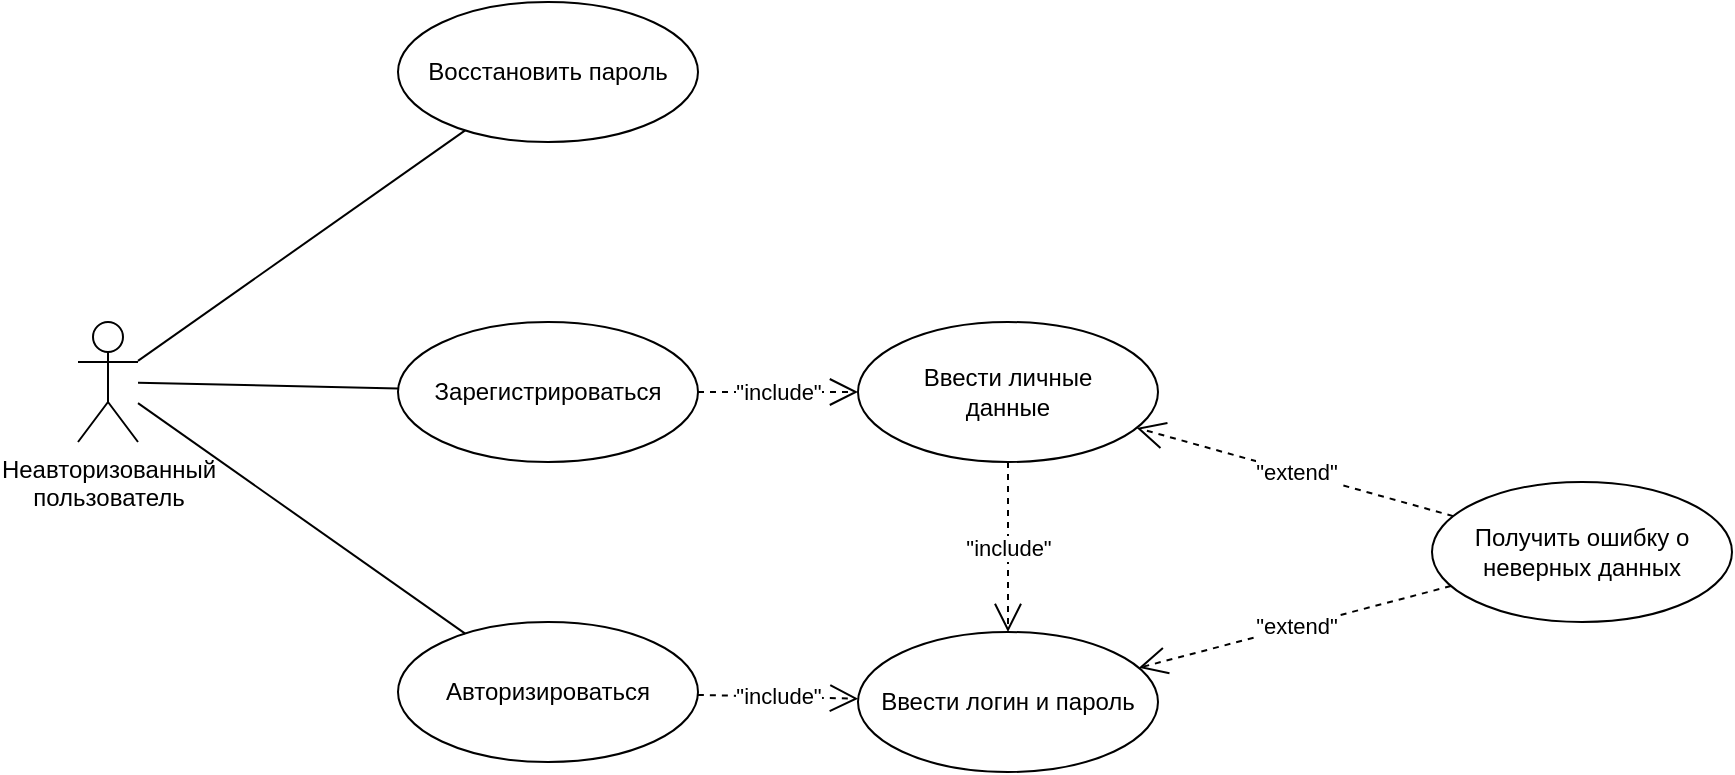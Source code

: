 <mxfile version="22.0.2" type="device">
  <diagram name="Страница — 1" id="ChlOyaUJoBtfQH3fyjQC">
    <mxGraphModel dx="1299" dy="828" grid="1" gridSize="10" guides="1" tooltips="1" connect="1" arrows="1" fold="1" page="1" pageScale="1" pageWidth="827" pageHeight="1169" math="0" shadow="0">
      <root>
        <mxCell id="0" />
        <mxCell id="1" parent="0" />
        <mxCell id="VPmSCRmdd0gdMW3EENGz-1" value="Неавторизованный&lt;br&gt;пользователь" style="shape=umlActor;verticalLabelPosition=bottom;verticalAlign=top;html=1;outlineConnect=0;" parent="1" vertex="1">
          <mxGeometry y="360" width="30" height="60" as="geometry" />
        </mxCell>
        <mxCell id="VPmSCRmdd0gdMW3EENGz-2" value="Восстановить пароль" style="ellipse;whiteSpace=wrap;html=1;" parent="1" vertex="1">
          <mxGeometry x="160" y="200" width="150" height="70" as="geometry" />
        </mxCell>
        <mxCell id="VPmSCRmdd0gdMW3EENGz-3" value="Зарегистрироваться" style="ellipse;whiteSpace=wrap;html=1;" parent="1" vertex="1">
          <mxGeometry x="160" y="360" width="150" height="70" as="geometry" />
        </mxCell>
        <mxCell id="VPmSCRmdd0gdMW3EENGz-5" value="Авторизироваться" style="ellipse;whiteSpace=wrap;html=1;" parent="1" vertex="1">
          <mxGeometry x="160" y="510" width="150" height="70" as="geometry" />
        </mxCell>
        <mxCell id="VPmSCRmdd0gdMW3EENGz-6" value="Ввести личные&lt;br&gt;данные" style="ellipse;whiteSpace=wrap;html=1;" parent="1" vertex="1">
          <mxGeometry x="390" y="360" width="150" height="70" as="geometry" />
        </mxCell>
        <mxCell id="VPmSCRmdd0gdMW3EENGz-7" value="Ввести логин и пароль" style="ellipse;whiteSpace=wrap;html=1;" parent="1" vertex="1">
          <mxGeometry x="390" y="515" width="150" height="70" as="geometry" />
        </mxCell>
        <mxCell id="VPmSCRmdd0gdMW3EENGz-9" value="&quot;include&quot;" style="endArrow=open;endSize=12;dashed=1;html=1;rounded=0;" parent="1" source="VPmSCRmdd0gdMW3EENGz-6" target="VPmSCRmdd0gdMW3EENGz-7" edge="1">
          <mxGeometry width="160" relative="1" as="geometry">
            <mxPoint x="210" y="430" as="sourcePoint" />
            <mxPoint x="370" y="430" as="targetPoint" />
            <mxPoint as="offset" />
          </mxGeometry>
        </mxCell>
        <mxCell id="VPmSCRmdd0gdMW3EENGz-11" value="&quot;include&quot;" style="endArrow=open;endSize=12;dashed=1;html=1;rounded=0;" parent="1" source="VPmSCRmdd0gdMW3EENGz-5" target="VPmSCRmdd0gdMW3EENGz-7" edge="1">
          <mxGeometry width="160" relative="1" as="geometry">
            <mxPoint x="260" y="310" as="sourcePoint" />
            <mxPoint x="140" y="310" as="targetPoint" />
            <mxPoint as="offset" />
          </mxGeometry>
        </mxCell>
        <mxCell id="VPmSCRmdd0gdMW3EENGz-12" value="&quot;include&quot;" style="endArrow=open;endSize=12;dashed=1;html=1;rounded=0;" parent="1" source="VPmSCRmdd0gdMW3EENGz-3" target="VPmSCRmdd0gdMW3EENGz-6" edge="1">
          <mxGeometry width="160" relative="1" as="geometry">
            <mxPoint x="320" y="405" as="sourcePoint" />
            <mxPoint x="200" y="405" as="targetPoint" />
            <mxPoint as="offset" />
          </mxGeometry>
        </mxCell>
        <mxCell id="VPmSCRmdd0gdMW3EENGz-17" value="Получить ошибку о неверных данных" style="ellipse;whiteSpace=wrap;html=1;" parent="1" vertex="1">
          <mxGeometry x="677" y="440" width="150" height="70" as="geometry" />
        </mxCell>
        <mxCell id="VPmSCRmdd0gdMW3EENGz-18" value="&quot;extend&quot;" style="endArrow=open;endSize=12;dashed=1;html=1;rounded=0;" parent="1" source="VPmSCRmdd0gdMW3EENGz-17" target="VPmSCRmdd0gdMW3EENGz-7" edge="1">
          <mxGeometry width="160" relative="1" as="geometry">
            <mxPoint x="180" y="490" as="sourcePoint" />
            <mxPoint x="60" y="490" as="targetPoint" />
            <mxPoint as="offset" />
          </mxGeometry>
        </mxCell>
        <mxCell id="VPmSCRmdd0gdMW3EENGz-19" value="&quot;extend&quot;" style="endArrow=open;endSize=12;dashed=1;html=1;rounded=0;" parent="1" source="VPmSCRmdd0gdMW3EENGz-17" target="VPmSCRmdd0gdMW3EENGz-6" edge="1">
          <mxGeometry width="160" relative="1" as="geometry">
            <mxPoint x="446" y="536" as="sourcePoint" />
            <mxPoint x="360" y="450" as="targetPoint" />
            <mxPoint as="offset" />
          </mxGeometry>
        </mxCell>
        <mxCell id="VPmSCRmdd0gdMW3EENGz-20" value="" style="endArrow=none;html=1;rounded=0;" parent="1" source="VPmSCRmdd0gdMW3EENGz-1" target="VPmSCRmdd0gdMW3EENGz-2" edge="1">
          <mxGeometry width="50" height="50" relative="1" as="geometry">
            <mxPoint x="510" y="360" as="sourcePoint" />
            <mxPoint x="560" y="310" as="targetPoint" />
          </mxGeometry>
        </mxCell>
        <mxCell id="VPmSCRmdd0gdMW3EENGz-21" value="" style="endArrow=none;html=1;rounded=0;" parent="1" source="VPmSCRmdd0gdMW3EENGz-1" target="VPmSCRmdd0gdMW3EENGz-5" edge="1">
          <mxGeometry width="50" height="50" relative="1" as="geometry">
            <mxPoint x="40" y="389" as="sourcePoint" />
            <mxPoint x="195" y="275" as="targetPoint" />
          </mxGeometry>
        </mxCell>
        <mxCell id="VPmSCRmdd0gdMW3EENGz-22" value="" style="endArrow=none;html=1;rounded=0;" parent="1" source="VPmSCRmdd0gdMW3EENGz-1" target="VPmSCRmdd0gdMW3EENGz-3" edge="1">
          <mxGeometry width="50" height="50" relative="1" as="geometry">
            <mxPoint x="50" y="399" as="sourcePoint" />
            <mxPoint x="205" y="285" as="targetPoint" />
          </mxGeometry>
        </mxCell>
      </root>
    </mxGraphModel>
  </diagram>
</mxfile>
